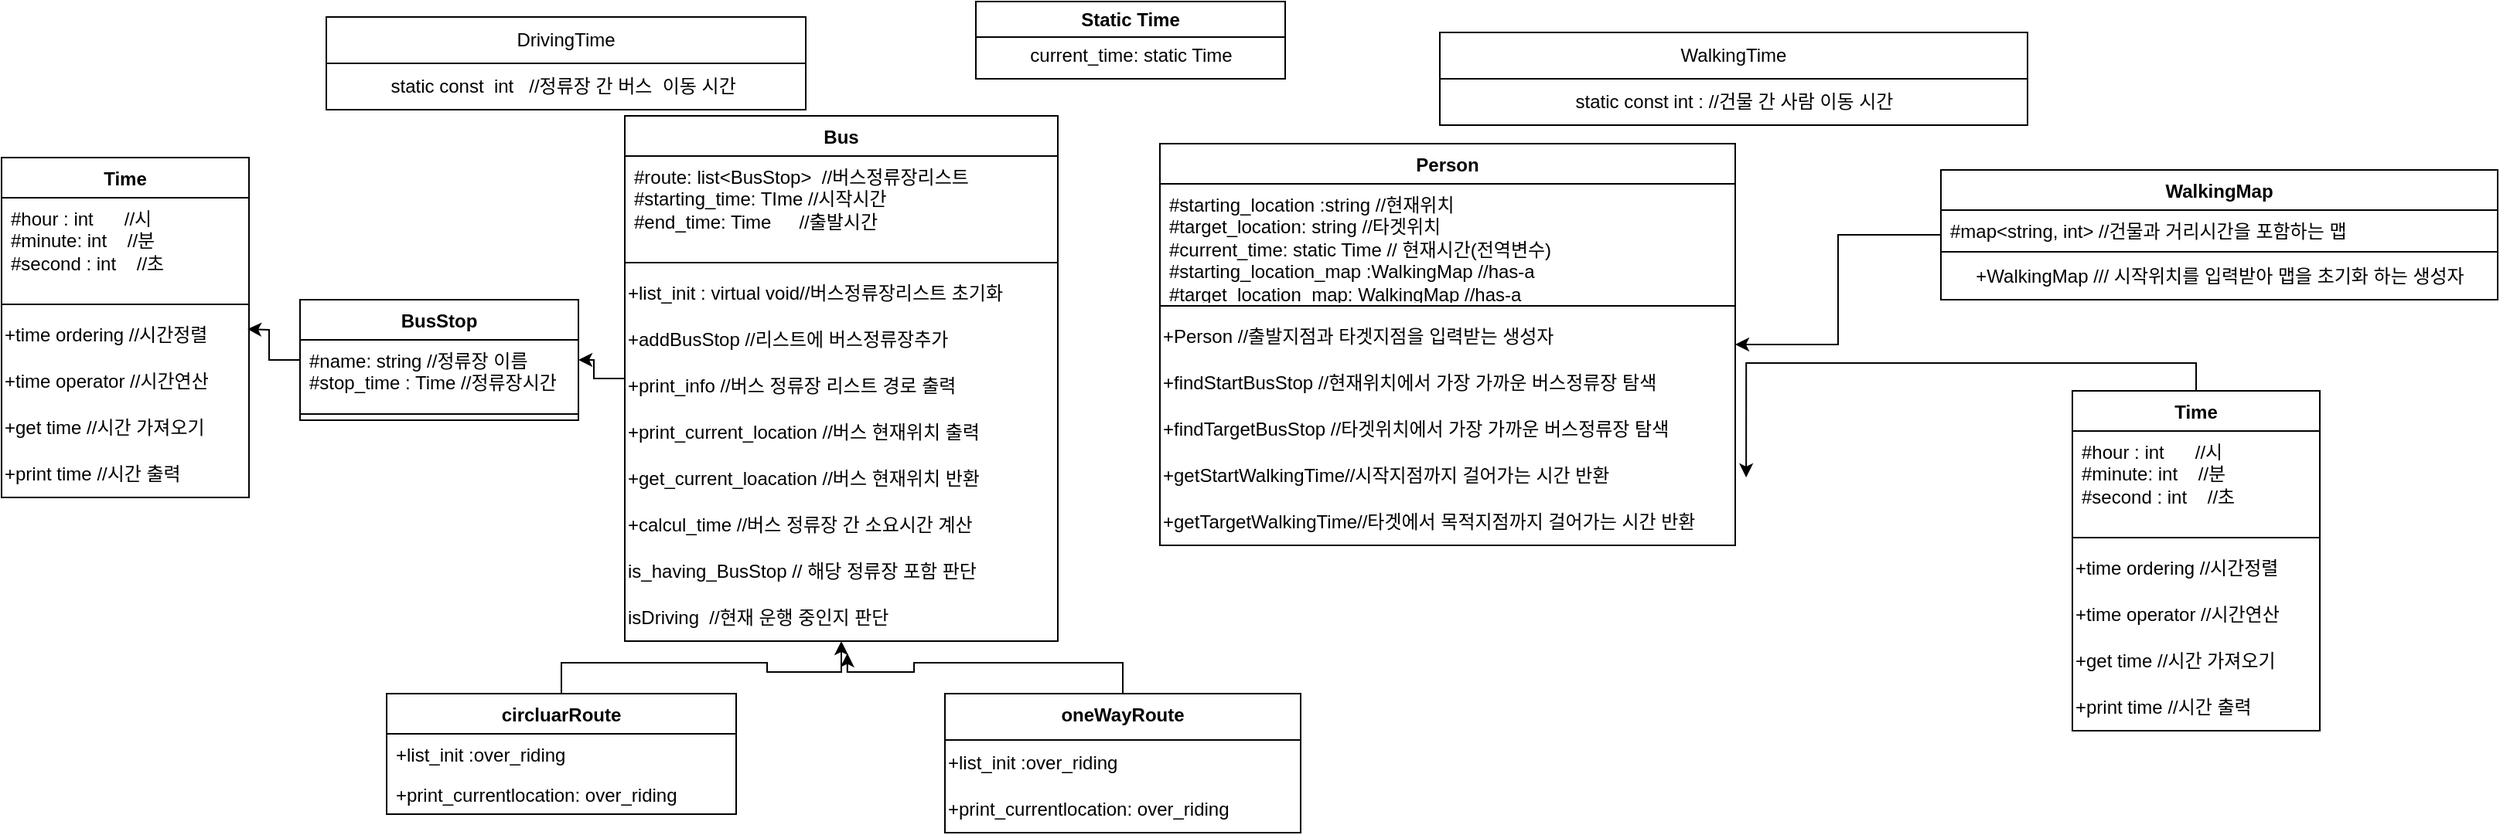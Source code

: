 <mxfile version="22.1.5" type="device">
  <diagram name="페이지-1" id="8Ecsn-h350nhsmcz41mu">
    <mxGraphModel dx="1235" dy="628" grid="1" gridSize="10" guides="1" tooltips="1" connect="1" arrows="1" fold="1" page="1" pageScale="1" pageWidth="827" pageHeight="1169" math="0" shadow="0">
      <root>
        <mxCell id="0" />
        <mxCell id="1" parent="0" />
        <mxCell id="BeKyxp2tZrk1aa1WLt2o-21" style="edgeStyle=orthogonalEdgeStyle;rounded=0;orthogonalLoop=1;jettySize=auto;html=1;" parent="1" source="k8yjsMtkOnoYZO6GgDGE-5" target="BeKyxp2tZrk1aa1WLt2o-14" edge="1">
          <mxGeometry relative="1" as="geometry" />
        </mxCell>
        <mxCell id="k8yjsMtkOnoYZO6GgDGE-5" value="Bus" style="swimlane;fontStyle=1;align=center;verticalAlign=top;childLayout=stackLayout;horizontal=1;startSize=26;horizontalStack=0;resizeParent=1;resizeParentMax=0;resizeLast=0;collapsible=1;marginBottom=0;whiteSpace=wrap;html=1;" parent="1" vertex="1">
          <mxGeometry x="423" y="434" width="280" height="340" as="geometry" />
        </mxCell>
        <mxCell id="k8yjsMtkOnoYZO6GgDGE-6" value="#route: list&amp;lt;BusStop&amp;gt;&amp;nbsp; //버스정류장리스트&lt;br&gt;#starting_time: TIme //시작시간&lt;br&gt;#end_time: Time&lt;span style=&quot;white-space: pre;&quot;&gt;&#x9;&lt;/span&gt;//출발시간" style="text;strokeColor=none;fillColor=none;align=left;verticalAlign=top;spacingLeft=4;spacingRight=4;overflow=hidden;rotatable=0;points=[[0,0.5],[1,0.5]];portConstraint=eastwest;whiteSpace=wrap;html=1;" parent="k8yjsMtkOnoYZO6GgDGE-5" vertex="1">
          <mxGeometry y="26" width="280" height="64" as="geometry" />
        </mxCell>
        <mxCell id="k8yjsMtkOnoYZO6GgDGE-7" value="" style="line;strokeWidth=1;fillColor=none;align=left;verticalAlign=middle;spacingTop=-1;spacingLeft=3;spacingRight=3;rotatable=0;labelPosition=right;points=[];portConstraint=eastwest;strokeColor=inherit;" parent="k8yjsMtkOnoYZO6GgDGE-5" vertex="1">
          <mxGeometry y="90" width="280" height="10" as="geometry" />
        </mxCell>
        <mxCell id="EtT6H8eILe-Dx6ZA66NK-11" value="+list_init : virtual void//버스정류장리스트 초기화" style="text;html=1;align=left;verticalAlign=middle;resizable=0;points=[];autosize=1;strokeColor=none;fillColor=none;" vertex="1" parent="k8yjsMtkOnoYZO6GgDGE-5">
          <mxGeometry y="100" width="280" height="30" as="geometry" />
        </mxCell>
        <mxCell id="EtT6H8eILe-Dx6ZA66NK-17" value="+addBusStop //리스트에 버스정류장추가" style="text;html=1;align=left;verticalAlign=middle;resizable=0;points=[];autosize=1;strokeColor=none;fillColor=none;" vertex="1" parent="k8yjsMtkOnoYZO6GgDGE-5">
          <mxGeometry y="130" width="280" height="30" as="geometry" />
        </mxCell>
        <mxCell id="EtT6H8eILe-Dx6ZA66NK-18" value="+print_info //버스 정류장 리스트 경로 출력" style="text;html=1;align=left;verticalAlign=middle;resizable=0;points=[];autosize=1;strokeColor=none;fillColor=none;" vertex="1" parent="k8yjsMtkOnoYZO6GgDGE-5">
          <mxGeometry y="160" width="280" height="30" as="geometry" />
        </mxCell>
        <mxCell id="EtT6H8eILe-Dx6ZA66NK-10" value="+print_current_location //버스 현재위치 출력" style="text;html=1;align=left;verticalAlign=middle;resizable=0;points=[];autosize=1;strokeColor=none;fillColor=none;" vertex="1" parent="k8yjsMtkOnoYZO6GgDGE-5">
          <mxGeometry y="190" width="280" height="30" as="geometry" />
        </mxCell>
        <mxCell id="EtT6H8eILe-Dx6ZA66NK-16" value="+get_current_loacation //버스 현재위치 반환" style="text;html=1;align=left;verticalAlign=middle;resizable=0;points=[];autosize=1;strokeColor=none;fillColor=none;" vertex="1" parent="k8yjsMtkOnoYZO6GgDGE-5">
          <mxGeometry y="220" width="280" height="30" as="geometry" />
        </mxCell>
        <mxCell id="EtT6H8eILe-Dx6ZA66NK-19" value="+calcul_time //버스 정류장 간 소요시간 계산" style="text;html=1;align=left;verticalAlign=middle;resizable=0;points=[];autosize=1;strokeColor=none;fillColor=none;" vertex="1" parent="k8yjsMtkOnoYZO6GgDGE-5">
          <mxGeometry y="250" width="280" height="30" as="geometry" />
        </mxCell>
        <mxCell id="EtT6H8eILe-Dx6ZA66NK-20" value="is_having_BusStop // 해당 정류장 포함 판단" style="text;html=1;align=left;verticalAlign=middle;resizable=0;points=[];autosize=1;strokeColor=none;fillColor=none;" vertex="1" parent="k8yjsMtkOnoYZO6GgDGE-5">
          <mxGeometry y="280" width="280" height="30" as="geometry" />
        </mxCell>
        <mxCell id="EtT6H8eILe-Dx6ZA66NK-21" value="isDriving&amp;nbsp; //현재 운행 중인지 판단" style="text;html=1;align=left;verticalAlign=middle;resizable=0;points=[];autosize=1;strokeColor=none;fillColor=none;" vertex="1" parent="k8yjsMtkOnoYZO6GgDGE-5">
          <mxGeometry y="310" width="280" height="30" as="geometry" />
        </mxCell>
        <mxCell id="EtT6H8eILe-Dx6ZA66NK-75" style="edgeStyle=orthogonalEdgeStyle;rounded=0;orthogonalLoop=1;jettySize=auto;html=1;" edge="1" parent="1" source="k8yjsMtkOnoYZO6GgDGE-9" target="EtT6H8eILe-Dx6ZA66NK-21">
          <mxGeometry relative="1" as="geometry" />
        </mxCell>
        <mxCell id="k8yjsMtkOnoYZO6GgDGE-9" value="circluarRoute" style="swimlane;fontStyle=1;align=center;verticalAlign=top;childLayout=stackLayout;horizontal=1;startSize=26;horizontalStack=0;resizeParent=1;resizeParentMax=0;resizeLast=0;collapsible=1;marginBottom=0;whiteSpace=wrap;html=1;" parent="1" vertex="1">
          <mxGeometry x="269" y="808" width="226" height="78" as="geometry" />
        </mxCell>
        <mxCell id="k8yjsMtkOnoYZO6GgDGE-12" value="+list_init :over_riding" style="text;strokeColor=none;fillColor=none;align=left;verticalAlign=top;spacingLeft=4;spacingRight=4;overflow=hidden;rotatable=0;points=[[0,0.5],[1,0.5]];portConstraint=eastwest;whiteSpace=wrap;html=1;" parent="k8yjsMtkOnoYZO6GgDGE-9" vertex="1">
          <mxGeometry y="26" width="226" height="26" as="geometry" />
        </mxCell>
        <mxCell id="EtT6H8eILe-Dx6ZA66NK-30" value="+print_currentlocation: over_riding" style="text;strokeColor=none;fillColor=none;align=left;verticalAlign=top;spacingLeft=4;spacingRight=4;overflow=hidden;rotatable=0;points=[[0,0.5],[1,0.5]];portConstraint=eastwest;whiteSpace=wrap;html=1;" vertex="1" parent="k8yjsMtkOnoYZO6GgDGE-9">
          <mxGeometry y="52" width="226" height="26" as="geometry" />
        </mxCell>
        <mxCell id="k8yjsMtkOnoYZO6GgDGE-51" value="Person" style="swimlane;fontStyle=1;align=center;verticalAlign=top;childLayout=stackLayout;horizontal=1;startSize=26;horizontalStack=0;resizeParent=1;resizeParentMax=0;resizeLast=0;collapsible=1;marginBottom=0;whiteSpace=wrap;html=1;" parent="1" vertex="1">
          <mxGeometry x="769" y="452" width="372" height="260" as="geometry" />
        </mxCell>
        <mxCell id="k8yjsMtkOnoYZO6GgDGE-52" value="#starting_location :string //현재위치&lt;br&gt;#target_location: string //타겟위치&lt;br&gt;#current_time: static Time // 현재시간(전역변수)&lt;br&gt;#starting_location_map :WalkingMap //has-a&lt;br&gt;#target_location_map: WalkingMap //has-a" style="text;strokeColor=none;fillColor=none;align=left;verticalAlign=top;spacingLeft=4;spacingRight=4;overflow=hidden;rotatable=0;points=[[0,0.5],[1,0.5]];portConstraint=eastwest;whiteSpace=wrap;html=1;" parent="k8yjsMtkOnoYZO6GgDGE-51" vertex="1">
          <mxGeometry y="26" width="372" height="74" as="geometry" />
        </mxCell>
        <mxCell id="k8yjsMtkOnoYZO6GgDGE-53" value="" style="line;strokeWidth=1;fillColor=none;align=left;verticalAlign=middle;spacingTop=-1;spacingLeft=3;spacingRight=3;rotatable=0;labelPosition=right;points=[];portConstraint=eastwest;strokeColor=inherit;" parent="k8yjsMtkOnoYZO6GgDGE-51" vertex="1">
          <mxGeometry y="100" width="372" height="10" as="geometry" />
        </mxCell>
        <mxCell id="EtT6H8eILe-Dx6ZA66NK-69" value="+Person //출발지점과 타겟지점을 입력받는 생성자" style="text;html=1;align=left;verticalAlign=middle;resizable=0;points=[];autosize=1;strokeColor=none;fillColor=none;" vertex="1" parent="k8yjsMtkOnoYZO6GgDGE-51">
          <mxGeometry y="110" width="372" height="30" as="geometry" />
        </mxCell>
        <mxCell id="EtT6H8eILe-Dx6ZA66NK-70" value="+findStartBusStop //현재위치에서 가장 가까운 버스정류장 탐색" style="text;html=1;align=left;verticalAlign=middle;resizable=0;points=[];autosize=1;strokeColor=none;fillColor=none;" vertex="1" parent="k8yjsMtkOnoYZO6GgDGE-51">
          <mxGeometry y="140" width="372" height="30" as="geometry" />
        </mxCell>
        <mxCell id="EtT6H8eILe-Dx6ZA66NK-71" value="+findTargetBusStop //타겟위치에서 가장 가까운 버스정류장 탐색" style="text;html=1;align=left;verticalAlign=middle;resizable=0;points=[];autosize=1;strokeColor=none;fillColor=none;" vertex="1" parent="k8yjsMtkOnoYZO6GgDGE-51">
          <mxGeometry y="170" width="372" height="30" as="geometry" />
        </mxCell>
        <mxCell id="EtT6H8eILe-Dx6ZA66NK-72" value="+getStartWalkingTime//시작지점까지 걸어가는 시간 반환" style="text;html=1;align=left;verticalAlign=middle;resizable=0;points=[];autosize=1;strokeColor=none;fillColor=none;" vertex="1" parent="k8yjsMtkOnoYZO6GgDGE-51">
          <mxGeometry y="200" width="372" height="30" as="geometry" />
        </mxCell>
        <mxCell id="EtT6H8eILe-Dx6ZA66NK-73" value="+getTargetWalkingTime//타겟에서 목적지점까지 걸어가는 시간 반환" style="text;html=1;align=left;verticalAlign=middle;resizable=0;points=[];autosize=1;strokeColor=none;fillColor=none;" vertex="1" parent="k8yjsMtkOnoYZO6GgDGE-51">
          <mxGeometry y="230" width="372" height="30" as="geometry" />
        </mxCell>
        <mxCell id="EtT6H8eILe-Dx6ZA66NK-44" style="edgeStyle=orthogonalEdgeStyle;rounded=0;orthogonalLoop=1;jettySize=auto;html=1;" edge="1" parent="1" source="BeKyxp2tZrk1aa1WLt2o-5" target="k8yjsMtkOnoYZO6GgDGE-51">
          <mxGeometry relative="1" as="geometry" />
        </mxCell>
        <mxCell id="BeKyxp2tZrk1aa1WLt2o-5" value="WalkingMap" style="swimlane;fontStyle=1;align=center;verticalAlign=top;childLayout=stackLayout;horizontal=1;startSize=26;horizontalStack=0;resizeParent=1;resizeParentMax=0;resizeLast=0;collapsible=1;marginBottom=0;whiteSpace=wrap;html=1;" parent="1" vertex="1">
          <mxGeometry x="1274" y="469" width="360" height="84" as="geometry" />
        </mxCell>
        <mxCell id="BeKyxp2tZrk1aa1WLt2o-6" value="#map&amp;lt;string, int&amp;gt; //건물과 거리시간을 포함하는 맵" style="text;strokeColor=none;fillColor=none;align=left;verticalAlign=top;spacingLeft=4;spacingRight=4;overflow=hidden;rotatable=0;points=[[0,0.5],[1,0.5]];portConstraint=eastwest;whiteSpace=wrap;html=1;" parent="BeKyxp2tZrk1aa1WLt2o-5" vertex="1">
          <mxGeometry y="26" width="360" height="26" as="geometry" />
        </mxCell>
        <mxCell id="BeKyxp2tZrk1aa1WLt2o-7" value="" style="line;strokeWidth=1;fillColor=none;align=left;verticalAlign=middle;spacingTop=-1;spacingLeft=3;spacingRight=3;rotatable=0;labelPosition=right;points=[];portConstraint=eastwest;strokeColor=inherit;" parent="BeKyxp2tZrk1aa1WLt2o-5" vertex="1">
          <mxGeometry y="52" width="360" height="2" as="geometry" />
        </mxCell>
        <mxCell id="EtT6H8eILe-Dx6ZA66NK-65" value="+WalkingMap /// 시작위치를 입력받아 맵을 초기화 하는 생성자" style="text;html=1;align=center;verticalAlign=middle;resizable=0;points=[];autosize=1;strokeColor=none;fillColor=none;" vertex="1" parent="BeKyxp2tZrk1aa1WLt2o-5">
          <mxGeometry y="54" width="360" height="30" as="geometry" />
        </mxCell>
        <mxCell id="BeKyxp2tZrk1aa1WLt2o-11" value="Time" style="swimlane;fontStyle=1;align=center;verticalAlign=top;childLayout=stackLayout;horizontal=1;startSize=26;horizontalStack=0;resizeParent=1;resizeParentMax=0;resizeLast=0;collapsible=1;marginBottom=0;whiteSpace=wrap;html=1;" parent="1" vertex="1">
          <mxGeometry x="20" y="461" width="160" height="220" as="geometry" />
        </mxCell>
        <mxCell id="BeKyxp2tZrk1aa1WLt2o-12" value="&lt;div&gt;#hour :&amp;nbsp;int&amp;nbsp; &amp;nbsp; &amp;nbsp; //시&lt;/div&gt;&lt;div&gt;#minute: int&amp;nbsp; &amp;nbsp; //분&lt;/div&gt;&lt;div&gt;#second : int&amp;nbsp; &amp;nbsp; //초&lt;/div&gt;&lt;div&gt;&lt;br&gt;&lt;/div&gt;" style="text;strokeColor=none;fillColor=none;align=left;verticalAlign=top;spacingLeft=4;spacingRight=4;overflow=hidden;rotatable=0;points=[[0,0.5],[1,0.5]];portConstraint=eastwest;whiteSpace=wrap;html=1;" parent="BeKyxp2tZrk1aa1WLt2o-11" vertex="1">
          <mxGeometry y="26" width="160" height="64" as="geometry" />
        </mxCell>
        <mxCell id="BeKyxp2tZrk1aa1WLt2o-13" value="" style="line;strokeWidth=1;fillColor=none;align=left;verticalAlign=middle;spacingTop=-1;spacingLeft=3;spacingRight=3;rotatable=0;labelPosition=right;points=[];portConstraint=eastwest;strokeColor=inherit;" parent="BeKyxp2tZrk1aa1WLt2o-11" vertex="1">
          <mxGeometry y="90" width="160" height="10" as="geometry" />
        </mxCell>
        <mxCell id="EtT6H8eILe-Dx6ZA66NK-9" value="+time ordering //시간정렬" style="text;html=1;align=left;verticalAlign=middle;resizable=0;points=[];autosize=1;strokeColor=none;fillColor=none;" vertex="1" parent="BeKyxp2tZrk1aa1WLt2o-11">
          <mxGeometry y="100" width="160" height="30" as="geometry" />
        </mxCell>
        <mxCell id="EtT6H8eILe-Dx6ZA66NK-2" value="+time operator //시간연산" style="text;html=1;align=left;verticalAlign=middle;resizable=0;points=[];autosize=1;strokeColor=none;fillColor=none;" vertex="1" parent="BeKyxp2tZrk1aa1WLt2o-11">
          <mxGeometry y="130" width="160" height="30" as="geometry" />
        </mxCell>
        <mxCell id="EtT6H8eILe-Dx6ZA66NK-3" value="+get time //시간 가져오기" style="text;html=1;align=left;verticalAlign=middle;resizable=0;points=[];autosize=1;strokeColor=none;fillColor=none;" vertex="1" parent="BeKyxp2tZrk1aa1WLt2o-11">
          <mxGeometry y="160" width="160" height="30" as="geometry" />
        </mxCell>
        <mxCell id="EtT6H8eILe-Dx6ZA66NK-6" value="+print time //시간 출력" style="text;html=1;align=left;verticalAlign=middle;resizable=0;points=[];autosize=1;strokeColor=none;fillColor=none;" vertex="1" parent="BeKyxp2tZrk1aa1WLt2o-11">
          <mxGeometry y="190" width="160" height="30" as="geometry" />
        </mxCell>
        <mxCell id="wdRNz5dSl2-y0wFpCwA7-2" style="edgeStyle=orthogonalEdgeStyle;rounded=0;orthogonalLoop=1;jettySize=auto;html=1;" parent="1" source="BeKyxp2tZrk1aa1WLt2o-14" edge="1">
          <mxGeometry relative="1" as="geometry">
            <mxPoint x="179" y="572" as="targetPoint" />
          </mxGeometry>
        </mxCell>
        <mxCell id="BeKyxp2tZrk1aa1WLt2o-14" value="BusStop" style="swimlane;fontStyle=1;align=center;verticalAlign=top;childLayout=stackLayout;horizontal=1;startSize=26;horizontalStack=0;resizeParent=1;resizeParentMax=0;resizeLast=0;collapsible=1;marginBottom=0;whiteSpace=wrap;html=1;" parent="1" vertex="1">
          <mxGeometry x="213" y="553" width="180" height="78" as="geometry" />
        </mxCell>
        <mxCell id="BeKyxp2tZrk1aa1WLt2o-15" value="#name: string //정류장 이름&lt;br&gt;#stop_time : Time //정류장시간" style="text;strokeColor=none;fillColor=none;align=left;verticalAlign=top;spacingLeft=4;spacingRight=4;overflow=hidden;rotatable=0;points=[[0,0.5],[1,0.5]];portConstraint=eastwest;whiteSpace=wrap;html=1;" parent="BeKyxp2tZrk1aa1WLt2o-14" vertex="1">
          <mxGeometry y="26" width="180" height="44" as="geometry" />
        </mxCell>
        <mxCell id="BeKyxp2tZrk1aa1WLt2o-16" value="" style="line;strokeWidth=1;fillColor=none;align=left;verticalAlign=middle;spacingTop=-1;spacingLeft=3;spacingRight=3;rotatable=0;labelPosition=right;points=[];portConstraint=eastwest;strokeColor=inherit;" parent="BeKyxp2tZrk1aa1WLt2o-14" vertex="1">
          <mxGeometry y="70" width="180" height="8" as="geometry" />
        </mxCell>
        <mxCell id="BeKyxp2tZrk1aa1WLt2o-19" style="edgeStyle=orthogonalEdgeStyle;rounded=0;orthogonalLoop=1;jettySize=auto;html=1;exitX=1;exitY=0.5;exitDx=0;exitDy=0;" parent="BeKyxp2tZrk1aa1WLt2o-14" source="BeKyxp2tZrk1aa1WLt2o-15" target="BeKyxp2tZrk1aa1WLt2o-15" edge="1">
          <mxGeometry relative="1" as="geometry" />
        </mxCell>
        <mxCell id="k8yjsMtkOnoYZO6GgDGE-13" value="oneWayRoute" style="swimlane;fontStyle=1;align=center;verticalAlign=top;childLayout=stackLayout;horizontal=1;startSize=30;horizontalStack=0;resizeParent=1;resizeParentMax=0;resizeLast=0;collapsible=1;marginBottom=0;whiteSpace=wrap;html=1;" parent="1" vertex="1">
          <mxGeometry x="630" y="808" width="230" height="90" as="geometry">
            <mxRectangle x="550" y="188" width="140" height="30" as="alternateBounds" />
          </mxGeometry>
        </mxCell>
        <mxCell id="k8yjsMtkOnoYZO6GgDGE-15" value="" style="line;strokeWidth=1;fillColor=none;align=left;verticalAlign=middle;spacingTop=-1;spacingLeft=3;spacingRight=3;rotatable=0;labelPosition=right;points=[];portConstraint=eastwest;strokeColor=inherit;" parent="k8yjsMtkOnoYZO6GgDGE-13" vertex="1">
          <mxGeometry y="30" width="230" as="geometry" />
        </mxCell>
        <mxCell id="EtT6H8eILe-Dx6ZA66NK-25" value="+list_init :over_riding" style="text;html=1;align=left;verticalAlign=middle;resizable=0;points=[];autosize=1;strokeColor=none;fillColor=none;" vertex="1" parent="k8yjsMtkOnoYZO6GgDGE-13">
          <mxGeometry y="30" width="230" height="30" as="geometry" />
        </mxCell>
        <mxCell id="EtT6H8eILe-Dx6ZA66NK-26" value="+print_currentlocation: over_riding" style="text;html=1;align=left;verticalAlign=middle;resizable=0;points=[];autosize=1;strokeColor=none;fillColor=none;" vertex="1" parent="k8yjsMtkOnoYZO6GgDGE-13">
          <mxGeometry y="60" width="230" height="30" as="geometry" />
        </mxCell>
        <mxCell id="EtT6H8eILe-Dx6ZA66NK-31" value="DrivingTime" style="swimlane;fontStyle=0;childLayout=stackLayout;horizontal=1;startSize=30;horizontalStack=0;resizeParent=1;resizeParentMax=0;resizeLast=0;collapsible=1;marginBottom=0;whiteSpace=wrap;html=1;" vertex="1" parent="1">
          <mxGeometry x="230" y="370" width="310" height="60" as="geometry" />
        </mxCell>
        <mxCell id="EtT6H8eILe-Dx6ZA66NK-32" value="static const&amp;nbsp; int&amp;nbsp; &amp;nbsp;//정류장 간 버스&amp;nbsp; 이동 시간&amp;nbsp;" style="text;strokeColor=none;fillColor=none;align=center;verticalAlign=middle;spacingLeft=4;spacingRight=4;overflow=hidden;points=[[0,0.5],[1,0.5]];portConstraint=eastwest;rotatable=0;whiteSpace=wrap;html=1;" vertex="1" parent="EtT6H8eILe-Dx6ZA66NK-31">
          <mxGeometry y="30" width="310" height="30" as="geometry" />
        </mxCell>
        <mxCell id="EtT6H8eILe-Dx6ZA66NK-35" value="WalkingTime" style="swimlane;fontStyle=0;childLayout=stackLayout;horizontal=1;startSize=30;horizontalStack=0;resizeParent=1;resizeParentMax=0;resizeLast=0;collapsible=1;marginBottom=0;whiteSpace=wrap;html=1;" vertex="1" parent="1">
          <mxGeometry x="950" y="380" width="380" height="60" as="geometry" />
        </mxCell>
        <mxCell id="EtT6H8eILe-Dx6ZA66NK-39" value="static const int : //건물 간 사람 이동 시간" style="text;html=1;align=center;verticalAlign=middle;resizable=0;points=[];autosize=1;strokeColor=none;fillColor=none;" vertex="1" parent="EtT6H8eILe-Dx6ZA66NK-35">
          <mxGeometry y="30" width="380" height="30" as="geometry" />
        </mxCell>
        <mxCell id="EtT6H8eILe-Dx6ZA66NK-61" style="edgeStyle=orthogonalEdgeStyle;rounded=0;orthogonalLoop=1;jettySize=auto;html=1;entryX=1.019;entryY=0.533;entryDx=0;entryDy=0;entryPerimeter=0;" edge="1" parent="1" source="EtT6H8eILe-Dx6ZA66NK-52" target="EtT6H8eILe-Dx6ZA66NK-72">
          <mxGeometry relative="1" as="geometry">
            <Array as="points">
              <mxPoint x="1439" y="594" />
            </Array>
          </mxGeometry>
        </mxCell>
        <mxCell id="EtT6H8eILe-Dx6ZA66NK-52" value="Time" style="swimlane;fontStyle=1;align=center;verticalAlign=top;childLayout=stackLayout;horizontal=1;startSize=26;horizontalStack=0;resizeParent=1;resizeParentMax=0;resizeLast=0;collapsible=1;marginBottom=0;whiteSpace=wrap;html=1;" vertex="1" parent="1">
          <mxGeometry x="1359" y="612" width="160" height="220" as="geometry" />
        </mxCell>
        <mxCell id="EtT6H8eILe-Dx6ZA66NK-53" value="&lt;div&gt;#hour :&amp;nbsp;int&amp;nbsp; &amp;nbsp; &amp;nbsp; //시&lt;/div&gt;&lt;div&gt;#minute: int&amp;nbsp; &amp;nbsp; //분&lt;/div&gt;&lt;div&gt;#second : int&amp;nbsp; &amp;nbsp; //초&lt;/div&gt;&lt;div&gt;&lt;br&gt;&lt;/div&gt;" style="text;strokeColor=none;fillColor=none;align=left;verticalAlign=top;spacingLeft=4;spacingRight=4;overflow=hidden;rotatable=0;points=[[0,0.5],[1,0.5]];portConstraint=eastwest;whiteSpace=wrap;html=1;" vertex="1" parent="EtT6H8eILe-Dx6ZA66NK-52">
          <mxGeometry y="26" width="160" height="64" as="geometry" />
        </mxCell>
        <mxCell id="EtT6H8eILe-Dx6ZA66NK-54" value="" style="line;strokeWidth=1;fillColor=none;align=left;verticalAlign=middle;spacingTop=-1;spacingLeft=3;spacingRight=3;rotatable=0;labelPosition=right;points=[];portConstraint=eastwest;strokeColor=inherit;" vertex="1" parent="EtT6H8eILe-Dx6ZA66NK-52">
          <mxGeometry y="90" width="160" height="10" as="geometry" />
        </mxCell>
        <mxCell id="EtT6H8eILe-Dx6ZA66NK-55" value="+time ordering //시간정렬" style="text;html=1;align=left;verticalAlign=middle;resizable=0;points=[];autosize=1;strokeColor=none;fillColor=none;" vertex="1" parent="EtT6H8eILe-Dx6ZA66NK-52">
          <mxGeometry y="100" width="160" height="30" as="geometry" />
        </mxCell>
        <mxCell id="EtT6H8eILe-Dx6ZA66NK-56" value="+time operator //시간연산" style="text;html=1;align=left;verticalAlign=middle;resizable=0;points=[];autosize=1;strokeColor=none;fillColor=none;" vertex="1" parent="EtT6H8eILe-Dx6ZA66NK-52">
          <mxGeometry y="130" width="160" height="30" as="geometry" />
        </mxCell>
        <mxCell id="EtT6H8eILe-Dx6ZA66NK-57" value="+get time //시간 가져오기" style="text;html=1;align=left;verticalAlign=middle;resizable=0;points=[];autosize=1;strokeColor=none;fillColor=none;" vertex="1" parent="EtT6H8eILe-Dx6ZA66NK-52">
          <mxGeometry y="160" width="160" height="30" as="geometry" />
        </mxCell>
        <mxCell id="EtT6H8eILe-Dx6ZA66NK-58" value="+print time //시간 출력" style="text;html=1;align=left;verticalAlign=middle;resizable=0;points=[];autosize=1;strokeColor=none;fillColor=none;" vertex="1" parent="EtT6H8eILe-Dx6ZA66NK-52">
          <mxGeometry y="190" width="160" height="30" as="geometry" />
        </mxCell>
        <mxCell id="EtT6H8eILe-Dx6ZA66NK-76" style="edgeStyle=orthogonalEdgeStyle;rounded=0;orthogonalLoop=1;jettySize=auto;html=1;entryX=0.514;entryY=1.261;entryDx=0;entryDy=0;entryPerimeter=0;" edge="1" parent="1" source="k8yjsMtkOnoYZO6GgDGE-13" target="EtT6H8eILe-Dx6ZA66NK-21">
          <mxGeometry relative="1" as="geometry" />
        </mxCell>
        <mxCell id="EtT6H8eILe-Dx6ZA66NK-79" value="Static Time" style="swimlane;whiteSpace=wrap;html=1;startSize=23;" vertex="1" parent="1">
          <mxGeometry x="650" y="360" width="200" height="50" as="geometry" />
        </mxCell>
        <mxCell id="EtT6H8eILe-Dx6ZA66NK-81" value="current_time: static Time" style="text;html=1;align=center;verticalAlign=middle;resizable=0;points=[];autosize=1;strokeColor=none;fillColor=none;" vertex="1" parent="EtT6H8eILe-Dx6ZA66NK-79">
          <mxGeometry x="25" y="20" width="150" height="30" as="geometry" />
        </mxCell>
      </root>
    </mxGraphModel>
  </diagram>
</mxfile>
